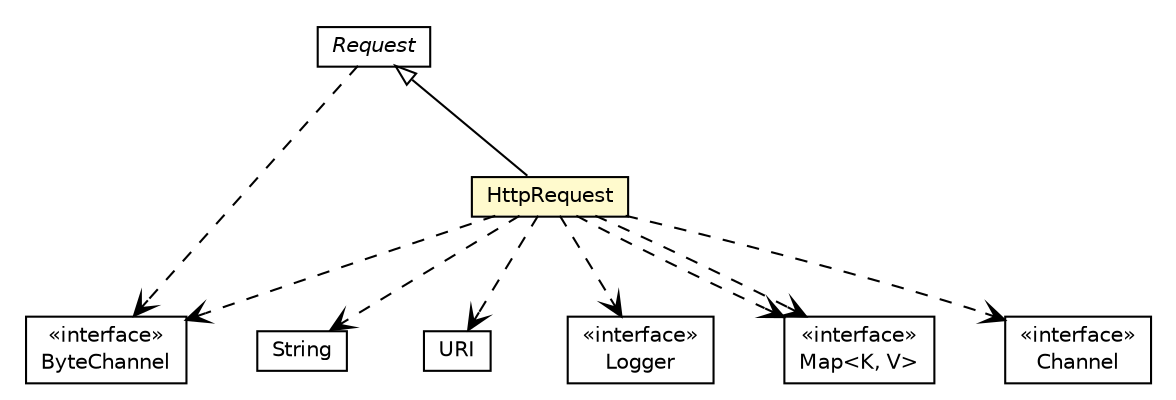 #!/usr/local/bin/dot
#
# Class diagram 
# Generated by UMLGraph version R5_6-24-gf6e263 (http://www.umlgraph.org/)
#

digraph G {
	edge [fontname="Helvetica",fontsize=10,labelfontname="Helvetica",labelfontsize=10];
	node [fontname="Helvetica",fontsize=10,shape=plaintext];
	nodesep=0.25;
	ranksep=0.5;
	// babble.net.Request
	c530 [label=<<table title="babble.net.Request" border="0" cellborder="1" cellspacing="0" cellpadding="2" port="p" href="../Request.html">
		<tr><td><table border="0" cellspacing="0" cellpadding="1">
<tr><td align="center" balign="center"><font face="Helvetica-Oblique"> Request </font></td></tr>
		</table></td></tr>
		</table>>, URL="../Request.html", fontname="Helvetica", fontcolor="black", fontsize=10.0];
	// babble.net.http.HttpRequest
	c540 [label=<<table title="babble.net.http.HttpRequest" border="0" cellborder="1" cellspacing="0" cellpadding="2" port="p" bgcolor="lemonChiffon" href="./HttpRequest.html">
		<tr><td><table border="0" cellspacing="0" cellpadding="1">
<tr><td align="center" balign="center"> HttpRequest </td></tr>
		</table></td></tr>
		</table>>, URL="./HttpRequest.html", fontname="Helvetica", fontcolor="black", fontsize=10.0];
	//babble.net.http.HttpRequest extends babble.net.Request
	c530:p -> c540:p [dir=back,arrowtail=empty];
	// babble.net.Request DEPEND java.nio.channels.ByteChannel
	c530:p -> c560:p [taillabel="", label="", headlabel="", fontname="Helvetica", fontcolor="black", fontsize=10.0, color="black", arrowhead=open, style=dashed];
	// babble.net.http.HttpRequest DEPEND java.lang.String
	c540:p -> c562:p [taillabel="", label="", headlabel="", fontname="Helvetica", fontcolor="black", fontsize=10.0, color="black", arrowhead=open, style=dashed];
	// babble.net.http.HttpRequest DEPEND java.nio.channels.ByteChannel
	c540:p -> c560:p [taillabel="", label="", headlabel="", fontname="Helvetica", fontcolor="black", fontsize=10.0, color="black", arrowhead=open, style=dashed];
	// babble.net.http.HttpRequest DEPEND java.net.URI
	c540:p -> c564:p [taillabel="", label="", headlabel="", fontname="Helvetica", fontcolor="black", fontsize=10.0, color="black", arrowhead=open, style=dashed];
	// babble.net.http.HttpRequest DEPEND org.slf4j.Logger
	c540:p -> c565:p [taillabel="", label="", headlabel="", fontname="Helvetica", fontcolor="black", fontsize=10.0, color="black", arrowhead=open, style=dashed];
	// babble.net.http.HttpRequest DEPEND java.util.Map<K, V>
	c540:p -> c566:p [taillabel="", label="", headlabel="", fontname="Helvetica", fontcolor="black", fontsize=10.0, color="black", arrowhead=open, style=dashed];
	// babble.net.http.HttpRequest DEPEND java.util.Map<K, V>
	c540:p -> c566:p [taillabel="", label="", headlabel="", fontname="Helvetica", fontcolor="black", fontsize=10.0, color="black", arrowhead=open, style=dashed];
	// babble.net.http.HttpRequest DEPEND java.nio.channels.Channel
	c540:p -> c567:p [taillabel="", label="", headlabel="", fontname="Helvetica", fontcolor="black", fontsize=10.0, color="black", arrowhead=open, style=dashed];
	// java.util.Map<K, V>
	c566 [label=<<table title="java.util.Map" border="0" cellborder="1" cellspacing="0" cellpadding="2" port="p" href="http://java.sun.com/j2se/1.4.2/docs/api/java/util/Map.html">
		<tr><td><table border="0" cellspacing="0" cellpadding="1">
<tr><td align="center" balign="center"> &#171;interface&#187; </td></tr>
<tr><td align="center" balign="center"> Map&lt;K, V&gt; </td></tr>
		</table></td></tr>
		</table>>, URL="http://java.sun.com/j2se/1.4.2/docs/api/java/util/Map.html", fontname="Helvetica", fontcolor="black", fontsize=10.0];
	// java.nio.channels.ByteChannel
	c560 [label=<<table title="java.nio.channels.ByteChannel" border="0" cellborder="1" cellspacing="0" cellpadding="2" port="p" href="http://java.sun.com/j2se/1.4.2/docs/api/java/nio/channels/ByteChannel.html">
		<tr><td><table border="0" cellspacing="0" cellpadding="1">
<tr><td align="center" balign="center"> &#171;interface&#187; </td></tr>
<tr><td align="center" balign="center"> ByteChannel </td></tr>
		</table></td></tr>
		</table>>, URL="http://java.sun.com/j2se/1.4.2/docs/api/java/nio/channels/ByteChannel.html", fontname="Helvetica", fontcolor="black", fontsize=10.0];
	// java.lang.String
	c562 [label=<<table title="java.lang.String" border="0" cellborder="1" cellspacing="0" cellpadding="2" port="p" href="http://java.sun.com/j2se/1.4.2/docs/api/java/lang/String.html">
		<tr><td><table border="0" cellspacing="0" cellpadding="1">
<tr><td align="center" balign="center"> String </td></tr>
		</table></td></tr>
		</table>>, URL="http://java.sun.com/j2se/1.4.2/docs/api/java/lang/String.html", fontname="Helvetica", fontcolor="black", fontsize=10.0];
	// java.net.URI
	c564 [label=<<table title="java.net.URI" border="0" cellborder="1" cellspacing="0" cellpadding="2" port="p" href="http://java.sun.com/j2se/1.4.2/docs/api/java/net/URI.html">
		<tr><td><table border="0" cellspacing="0" cellpadding="1">
<tr><td align="center" balign="center"> URI </td></tr>
		</table></td></tr>
		</table>>, URL="http://java.sun.com/j2se/1.4.2/docs/api/java/net/URI.html", fontname="Helvetica", fontcolor="black", fontsize=10.0];
	// java.nio.channels.Channel
	c567 [label=<<table title="java.nio.channels.Channel" border="0" cellborder="1" cellspacing="0" cellpadding="2" port="p" href="http://java.sun.com/j2se/1.4.2/docs/api/java/nio/channels/Channel.html">
		<tr><td><table border="0" cellspacing="0" cellpadding="1">
<tr><td align="center" balign="center"> &#171;interface&#187; </td></tr>
<tr><td align="center" balign="center"> Channel </td></tr>
		</table></td></tr>
		</table>>, URL="http://java.sun.com/j2se/1.4.2/docs/api/java/nio/channels/Channel.html", fontname="Helvetica", fontcolor="black", fontsize=10.0];
	// org.slf4j.Logger
	c565 [label=<<table title="org.slf4j.Logger" border="0" cellborder="1" cellspacing="0" cellpadding="2" port="p" href="http://java.sun.com/j2se/1.4.2/docs/api/org/slf4j/Logger.html">
		<tr><td><table border="0" cellspacing="0" cellpadding="1">
<tr><td align="center" balign="center"> &#171;interface&#187; </td></tr>
<tr><td align="center" balign="center"> Logger </td></tr>
		</table></td></tr>
		</table>>, URL="http://java.sun.com/j2se/1.4.2/docs/api/org/slf4j/Logger.html", fontname="Helvetica", fontcolor="black", fontsize=10.0];
}

